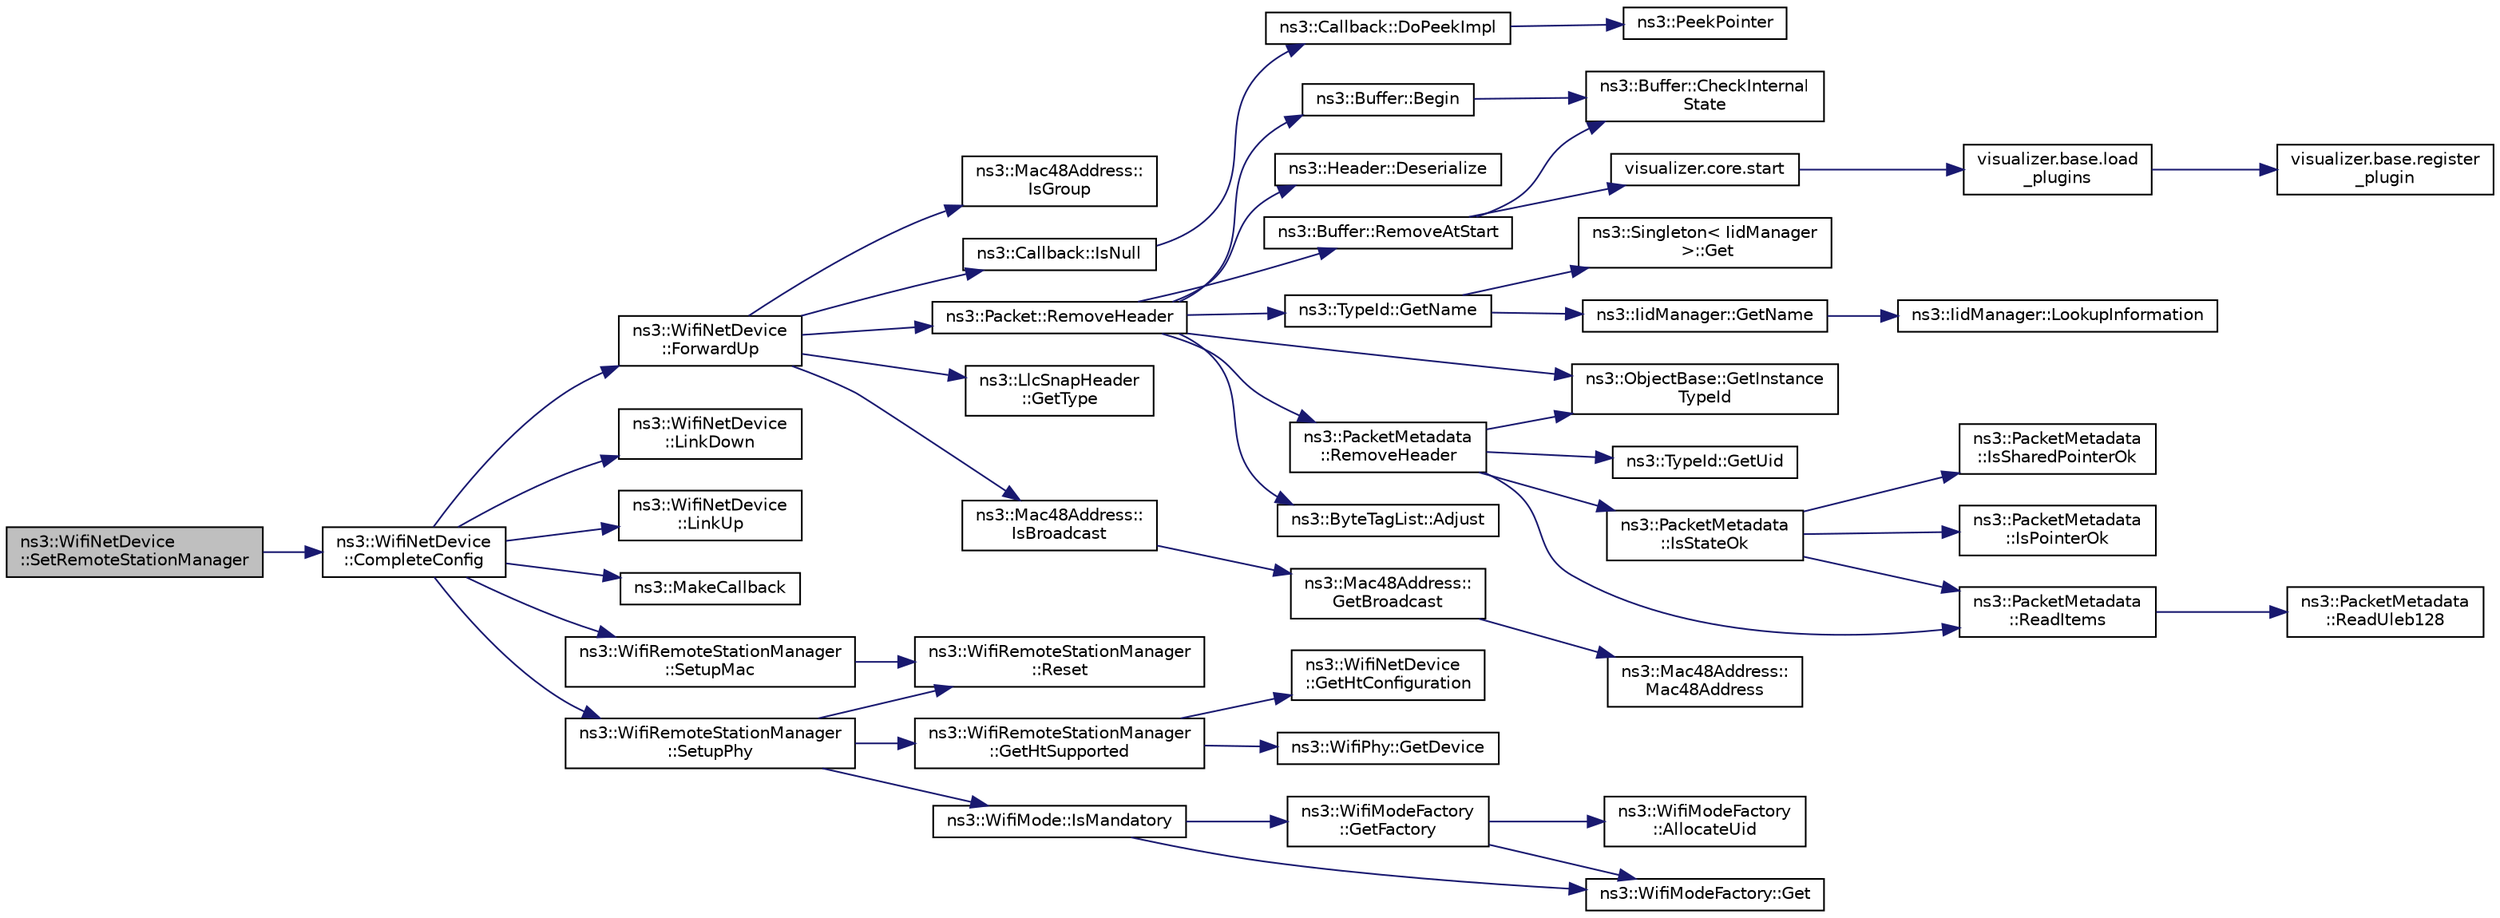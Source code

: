 digraph "ns3::WifiNetDevice::SetRemoteStationManager"
{
 // LATEX_PDF_SIZE
  edge [fontname="Helvetica",fontsize="10",labelfontname="Helvetica",labelfontsize="10"];
  node [fontname="Helvetica",fontsize="10",shape=record];
  rankdir="LR";
  Node1 [label="ns3::WifiNetDevice\l::SetRemoteStationManager",height=0.2,width=0.4,color="black", fillcolor="grey75", style="filled", fontcolor="black",tooltip=" "];
  Node1 -> Node2 [color="midnightblue",fontsize="10",style="solid",fontname="Helvetica"];
  Node2 [label="ns3::WifiNetDevice\l::CompleteConfig",height=0.2,width=0.4,color="black", fillcolor="white", style="filled",URL="$classns3_1_1_wifi_net_device.html#a8cb2f1a2be048d6a5384f688934463e5",tooltip="Complete the configuration of this Wi-Fi device by connecting all lower components (e...."];
  Node2 -> Node3 [color="midnightblue",fontsize="10",style="solid",fontname="Helvetica"];
  Node3 [label="ns3::WifiNetDevice\l::ForwardUp",height=0.2,width=0.4,color="black", fillcolor="white", style="filled",URL="$classns3_1_1_wifi_net_device.html#a0485a8604b415285de6b640300542020",tooltip="Receive a packet from the lower layer and pass the packet up the stack."];
  Node3 -> Node4 [color="midnightblue",fontsize="10",style="solid",fontname="Helvetica"];
  Node4 [label="ns3::LlcSnapHeader\l::GetType",height=0.2,width=0.4,color="black", fillcolor="white", style="filled",URL="$classns3_1_1_llc_snap_header.html#a6779dfaf79e62d11658c303611fcc8b7",tooltip="Return the Ethertype."];
  Node3 -> Node5 [color="midnightblue",fontsize="10",style="solid",fontname="Helvetica"];
  Node5 [label="ns3::Mac48Address::\lIsBroadcast",height=0.2,width=0.4,color="black", fillcolor="white", style="filled",URL="$classns3_1_1_mac48_address.html#a89506622bfa63c3b1a7d5d82e2dbbd2d",tooltip=" "];
  Node5 -> Node6 [color="midnightblue",fontsize="10",style="solid",fontname="Helvetica"];
  Node6 [label="ns3::Mac48Address::\lGetBroadcast",height=0.2,width=0.4,color="black", fillcolor="white", style="filled",URL="$classns3_1_1_mac48_address.html#a55156e302c6bf950c0b558365adbde84",tooltip=" "];
  Node6 -> Node7 [color="midnightblue",fontsize="10",style="solid",fontname="Helvetica"];
  Node7 [label="ns3::Mac48Address::\lMac48Address",height=0.2,width=0.4,color="black", fillcolor="white", style="filled",URL="$classns3_1_1_mac48_address.html#a17882c09fc6317d5bcf4efdb62a37d07",tooltip=" "];
  Node3 -> Node8 [color="midnightblue",fontsize="10",style="solid",fontname="Helvetica"];
  Node8 [label="ns3::Mac48Address::\lIsGroup",height=0.2,width=0.4,color="black", fillcolor="white", style="filled",URL="$classns3_1_1_mac48_address.html#a56fbd59ebf507db02609a1e77c7c4656",tooltip=" "];
  Node3 -> Node9 [color="midnightblue",fontsize="10",style="solid",fontname="Helvetica"];
  Node9 [label="ns3::Callback::IsNull",height=0.2,width=0.4,color="black", fillcolor="white", style="filled",URL="$classns3_1_1_callback.html#a42eb007ca42c35b96daa497d6d42d5f2",tooltip="Check for null implementation."];
  Node9 -> Node10 [color="midnightblue",fontsize="10",style="solid",fontname="Helvetica"];
  Node10 [label="ns3::Callback::DoPeekImpl",height=0.2,width=0.4,color="black", fillcolor="white", style="filled",URL="$classns3_1_1_callback.html#a82de10d58e899c61aec3867f9b1f2f33",tooltip=" "];
  Node10 -> Node11 [color="midnightblue",fontsize="10",style="solid",fontname="Helvetica"];
  Node11 [label="ns3::PeekPointer",height=0.2,width=0.4,color="black", fillcolor="white", style="filled",URL="$namespacens3.html#af2a7557fe9afdd98d8f6f8f6e412cf5a",tooltip=" "];
  Node3 -> Node12 [color="midnightblue",fontsize="10",style="solid",fontname="Helvetica"];
  Node12 [label="ns3::Packet::RemoveHeader",height=0.2,width=0.4,color="black", fillcolor="white", style="filled",URL="$classns3_1_1_packet.html#a0961eccf975d75f902d40956c93ba63e",tooltip="Deserialize and remove the header from the internal buffer."];
  Node12 -> Node13 [color="midnightblue",fontsize="10",style="solid",fontname="Helvetica"];
  Node13 [label="ns3::ByteTagList::Adjust",height=0.2,width=0.4,color="black", fillcolor="white", style="filled",URL="$classns3_1_1_byte_tag_list.html#a1fec06d7e6daaf8039cf2a148e4090f2",tooltip="Adjust the offsets stored internally by the adjustment delta."];
  Node12 -> Node14 [color="midnightblue",fontsize="10",style="solid",fontname="Helvetica"];
  Node14 [label="ns3::Buffer::Begin",height=0.2,width=0.4,color="black", fillcolor="white", style="filled",URL="$classns3_1_1_buffer.html#acb977a0179de9abe4e295ce22023b4ca",tooltip=" "];
  Node14 -> Node15 [color="midnightblue",fontsize="10",style="solid",fontname="Helvetica"];
  Node15 [label="ns3::Buffer::CheckInternal\lState",height=0.2,width=0.4,color="black", fillcolor="white", style="filled",URL="$classns3_1_1_buffer.html#a200897ee202518b0d2bf91ead4e82be9",tooltip="Checks the internal buffer structures consistency."];
  Node12 -> Node16 [color="midnightblue",fontsize="10",style="solid",fontname="Helvetica"];
  Node16 [label="ns3::Header::Deserialize",height=0.2,width=0.4,color="black", fillcolor="white", style="filled",URL="$classns3_1_1_header.html#a78be9400bb66b2a8543606f395ef5396",tooltip=" "];
  Node12 -> Node17 [color="midnightblue",fontsize="10",style="solid",fontname="Helvetica"];
  Node17 [label="ns3::ObjectBase::GetInstance\lTypeId",height=0.2,width=0.4,color="black", fillcolor="white", style="filled",URL="$classns3_1_1_object_base.html#abe5b43a6f5b99a92a4c3122db31f06fb",tooltip="Get the most derived TypeId for this Object."];
  Node12 -> Node18 [color="midnightblue",fontsize="10",style="solid",fontname="Helvetica"];
  Node18 [label="ns3::TypeId::GetName",height=0.2,width=0.4,color="black", fillcolor="white", style="filled",URL="$classns3_1_1_type_id.html#abc4965475a579c2afdc668d7a7d58374",tooltip="Get the name."];
  Node18 -> Node19 [color="midnightblue",fontsize="10",style="solid",fontname="Helvetica"];
  Node19 [label="ns3::Singleton\< IidManager\l \>::Get",height=0.2,width=0.4,color="black", fillcolor="white", style="filled",URL="$classns3_1_1_singleton.html#a80a2cd3c25a27ea72add7a9f7a141ffa",tooltip="Get a pointer to the singleton instance."];
  Node18 -> Node20 [color="midnightblue",fontsize="10",style="solid",fontname="Helvetica"];
  Node20 [label="ns3::IidManager::GetName",height=0.2,width=0.4,color="black", fillcolor="white", style="filled",URL="$classns3_1_1_iid_manager.html#a6658aaa8120efd885e98addb76a6f1d4",tooltip="Get the name of a type id."];
  Node20 -> Node21 [color="midnightblue",fontsize="10",style="solid",fontname="Helvetica"];
  Node21 [label="ns3::IidManager::LookupInformation",height=0.2,width=0.4,color="black", fillcolor="white", style="filled",URL="$classns3_1_1_iid_manager.html#a84af06b798b21fa700469a3ac5f65f3f",tooltip="Retrieve the information record for a type."];
  Node12 -> Node22 [color="midnightblue",fontsize="10",style="solid",fontname="Helvetica"];
  Node22 [label="ns3::Buffer::RemoveAtStart",height=0.2,width=0.4,color="black", fillcolor="white", style="filled",URL="$classns3_1_1_buffer.html#adeecbb3e8f518aec6fee0437578ade4b",tooltip=" "];
  Node22 -> Node15 [color="midnightblue",fontsize="10",style="solid",fontname="Helvetica"];
  Node22 -> Node23 [color="midnightblue",fontsize="10",style="solid",fontname="Helvetica"];
  Node23 [label="visualizer.core.start",height=0.2,width=0.4,color="black", fillcolor="white", style="filled",URL="$namespacevisualizer_1_1core.html#a2a35e5d8a34af358b508dac8635754e0",tooltip=" "];
  Node23 -> Node24 [color="midnightblue",fontsize="10",style="solid",fontname="Helvetica"];
  Node24 [label="visualizer.base.load\l_plugins",height=0.2,width=0.4,color="black", fillcolor="white", style="filled",URL="$namespacevisualizer_1_1base.html#ad171497a5ff1afe0a73bedaebf35448f",tooltip=" "];
  Node24 -> Node25 [color="midnightblue",fontsize="10",style="solid",fontname="Helvetica"];
  Node25 [label="visualizer.base.register\l_plugin",height=0.2,width=0.4,color="black", fillcolor="white", style="filled",URL="$namespacevisualizer_1_1base.html#a6b0ffcff1e17ec4027496f50177e5b9e",tooltip=" "];
  Node12 -> Node26 [color="midnightblue",fontsize="10",style="solid",fontname="Helvetica"];
  Node26 [label="ns3::PacketMetadata\l::RemoveHeader",height=0.2,width=0.4,color="black", fillcolor="white", style="filled",URL="$classns3_1_1_packet_metadata.html#afa8a589ec783d4998516d7f39f21242d",tooltip="Remove an header."];
  Node26 -> Node17 [color="midnightblue",fontsize="10",style="solid",fontname="Helvetica"];
  Node26 -> Node27 [color="midnightblue",fontsize="10",style="solid",fontname="Helvetica"];
  Node27 [label="ns3::TypeId::GetUid",height=0.2,width=0.4,color="black", fillcolor="white", style="filled",URL="$classns3_1_1_type_id.html#a429535085325d6f926724771446d9047",tooltip="Get the internal id of this TypeId."];
  Node26 -> Node28 [color="midnightblue",fontsize="10",style="solid",fontname="Helvetica"];
  Node28 [label="ns3::PacketMetadata\l::IsStateOk",height=0.2,width=0.4,color="black", fillcolor="white", style="filled",URL="$classns3_1_1_packet_metadata.html#a547dc7d09f1b2d41a28445a91c2fcf37",tooltip="Check if the metadata state is ok."];
  Node28 -> Node29 [color="midnightblue",fontsize="10",style="solid",fontname="Helvetica"];
  Node29 [label="ns3::PacketMetadata\l::IsPointerOk",height=0.2,width=0.4,color="black", fillcolor="white", style="filled",URL="$classns3_1_1_packet_metadata.html#ac6fcebd163b3655b041476c3277102c1",tooltip="Check if the position is valid."];
  Node28 -> Node30 [color="midnightblue",fontsize="10",style="solid",fontname="Helvetica"];
  Node30 [label="ns3::PacketMetadata\l::IsSharedPointerOk",height=0.2,width=0.4,color="black", fillcolor="white", style="filled",URL="$classns3_1_1_packet_metadata.html#ac9e6db729cae99e9755981de02f3ffa0",tooltip="Check if the position is valid."];
  Node28 -> Node31 [color="midnightblue",fontsize="10",style="solid",fontname="Helvetica"];
  Node31 [label="ns3::PacketMetadata\l::ReadItems",height=0.2,width=0.4,color="black", fillcolor="white", style="filled",URL="$classns3_1_1_packet_metadata.html#a7fe144386274167b6aac05ac0a0cdf6f",tooltip="Read items."];
  Node31 -> Node32 [color="midnightblue",fontsize="10",style="solid",fontname="Helvetica"];
  Node32 [label="ns3::PacketMetadata\l::ReadUleb128",height=0.2,width=0.4,color="black", fillcolor="white", style="filled",URL="$classns3_1_1_packet_metadata.html#a7378e5fe71fcefd939f19c1669e54c79",tooltip="Read a ULEB128 (Unsigned Little Endian Base 128) coded number."];
  Node26 -> Node31 [color="midnightblue",fontsize="10",style="solid",fontname="Helvetica"];
  Node2 -> Node33 [color="midnightblue",fontsize="10",style="solid",fontname="Helvetica"];
  Node33 [label="ns3::WifiNetDevice\l::LinkDown",height=0.2,width=0.4,color="black", fillcolor="white", style="filled",URL="$classns3_1_1_wifi_net_device.html#a2e0915025b8931a83f2fd63c55e5cdff",tooltip="Set that the link is down (i.e."];
  Node2 -> Node34 [color="midnightblue",fontsize="10",style="solid",fontname="Helvetica"];
  Node34 [label="ns3::WifiNetDevice\l::LinkUp",height=0.2,width=0.4,color="black", fillcolor="white", style="filled",URL="$classns3_1_1_wifi_net_device.html#a09143d94abe5c2e26b09d15c41ecf4d0",tooltip="Set that the link is up."];
  Node2 -> Node35 [color="midnightblue",fontsize="10",style="solid",fontname="Helvetica"];
  Node35 [label="ns3::MakeCallback",height=0.2,width=0.4,color="black", fillcolor="white", style="filled",URL="$namespacens3.html#af1dde3c04374147fca0cfe3b0766d664",tooltip="Build Callbacks for class method members which take varying numbers of arguments and potentially retu..."];
  Node2 -> Node36 [color="midnightblue",fontsize="10",style="solid",fontname="Helvetica"];
  Node36 [label="ns3::WifiRemoteStationManager\l::SetupMac",height=0.2,width=0.4,color="black", fillcolor="white", style="filled",URL="$classns3_1_1_wifi_remote_station_manager.html#aef4d39692d942a6cf864d5ac9e6db33e",tooltip="Set up MAC associated with this device since it is the object that knows the full set of timing param..."];
  Node36 -> Node37 [color="midnightblue",fontsize="10",style="solid",fontname="Helvetica"];
  Node37 [label="ns3::WifiRemoteStationManager\l::Reset",height=0.2,width=0.4,color="black", fillcolor="white", style="filled",URL="$classns3_1_1_wifi_remote_station_manager.html#aced390304611226a99f37dcfefd45f33",tooltip="Reset the station, invoked in a STA upon dis-association or in an AP upon reboot."];
  Node2 -> Node38 [color="midnightblue",fontsize="10",style="solid",fontname="Helvetica"];
  Node38 [label="ns3::WifiRemoteStationManager\l::SetupPhy",height=0.2,width=0.4,color="black", fillcolor="white", style="filled",URL="$classns3_1_1_wifi_remote_station_manager.html#ab6f6bd59a6268841867ca06ecb584c49",tooltip="Set up PHY associated with this device since it is the object that knows the full set of transmit rat..."];
  Node38 -> Node39 [color="midnightblue",fontsize="10",style="solid",fontname="Helvetica"];
  Node39 [label="ns3::WifiRemoteStationManager\l::GetHtSupported",height=0.2,width=0.4,color="black", fillcolor="white", style="filled",URL="$classns3_1_1_wifi_remote_station_manager.html#ae2d1200da0ec74745ef9b496f9c0251f",tooltip="Return whether the device has HT capability support enabled."];
  Node39 -> Node40 [color="midnightblue",fontsize="10",style="solid",fontname="Helvetica"];
  Node40 [label="ns3::WifiPhy::GetDevice",height=0.2,width=0.4,color="black", fillcolor="white", style="filled",URL="$classns3_1_1_wifi_phy.html#adf2fa40dcba4e52e9bc67c6ffc819170",tooltip="Return the device this PHY is associated with."];
  Node39 -> Node41 [color="midnightblue",fontsize="10",style="solid",fontname="Helvetica"];
  Node41 [label="ns3::WifiNetDevice\l::GetHtConfiguration",height=0.2,width=0.4,color="black", fillcolor="white", style="filled",URL="$classns3_1_1_wifi_net_device.html#a20c98121e79afae35d03d9f5a3fa4ce8",tooltip=" "];
  Node38 -> Node42 [color="midnightblue",fontsize="10",style="solid",fontname="Helvetica"];
  Node42 [label="ns3::WifiMode::IsMandatory",height=0.2,width=0.4,color="black", fillcolor="white", style="filled",URL="$classns3_1_1_wifi_mode.html#af44627470a1d84ba3af706a7764d5cbb",tooltip=" "];
  Node42 -> Node43 [color="midnightblue",fontsize="10",style="solid",fontname="Helvetica"];
  Node43 [label="ns3::WifiModeFactory::Get",height=0.2,width=0.4,color="black", fillcolor="white", style="filled",URL="$classns3_1_1_wifi_mode_factory.html#a3086868810ff4347e31c63027726f544",tooltip="Return a WifiModeItem at the given UID index."];
  Node42 -> Node44 [color="midnightblue",fontsize="10",style="solid",fontname="Helvetica"];
  Node44 [label="ns3::WifiModeFactory\l::GetFactory",height=0.2,width=0.4,color="black", fillcolor="white", style="filled",URL="$classns3_1_1_wifi_mode_factory.html#a9c6f695d733355dee8d74bd1709868fc",tooltip="Return a WifiModeFactory."];
  Node44 -> Node45 [color="midnightblue",fontsize="10",style="solid",fontname="Helvetica"];
  Node45 [label="ns3::WifiModeFactory\l::AllocateUid",height=0.2,width=0.4,color="black", fillcolor="white", style="filled",URL="$classns3_1_1_wifi_mode_factory.html#a89a9c38617bd3f7be4a8919ce9675996",tooltip="Allocate a WifiModeItem from a given uniqueUid."];
  Node44 -> Node43 [color="midnightblue",fontsize="10",style="solid",fontname="Helvetica"];
  Node38 -> Node37 [color="midnightblue",fontsize="10",style="solid",fontname="Helvetica"];
}
